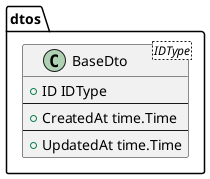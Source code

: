 @startuml BaseDto

package dtos {
    class BaseDto<IDType> {
        +ID IDType
        --
        +CreatedAt time.Time
        --
        +UpdatedAt time.Time
    }
}

@enduml
